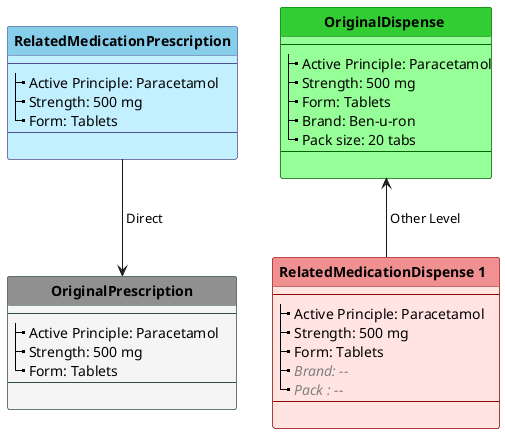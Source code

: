 @startuml
hide stereotype
hide circle
skinparam linetype polyline
skinparam shadowing false


'!pragma graphviz_dot smetana

skinparam class<<S>> {
 BorderColor DarkSlateGray
 BackgroundColor WhiteSmoke
 HeaderBackgroundColor #909090
}

skinparam class<<PhP>> {
 BorderColor #505090
 BackgroundColor APPLICATION
 HeaderBackgroundColor SkyBlue
}



skinparam class<<MP>> {
 BorderColor DarkGreen
 BackgroundColor PHYSICAL
 HeaderBackgroundColor LimeGreen
}


skinparam class<<PMP>> {
 BorderColor DarkRed
 BackgroundColor MistyRose
 HeaderBackgroundColor #f09090
}





    class "**OriginalPrescription**" as S<<S>> {
      --
      |_ Active Principle: Paracetamol     
      |_ Strength: 500 mg    
      |_ Form: Tablets
      --
        
    }

    class " **RelatedMedicationPrescription** " as PhP<<PhP>> {
      --
      |_ Active Principle: Paracetamol
      |_ Strength: 500 mg    
      |_ Form: Tablets
      --
      
    }

    class " **OriginalDispense ** " as MP<<MP>>{
      --
      |_ Active Principle: Paracetamol
      |_ Strength: 500 mg    
      |_ Form: Tablets
      |_ Brand: Ben-u-ron
      |_ Pack size: 20 tabs
      --
      
    }

    class " **RelatedMedicationDispense 1 **  " as PMP<<PMP>>{
      --
      |_ Active Principle: Paracetamol
      |_ Strength: 500 mg    
      |_ Form: Tablets
      |_ <color:gray>//Brand: --//
      |_ <color:gray>//Pack : -- //
      --
     
    }




  S <-u- PhP: " Direct"
  
  MP <-d- PMP: " Other Level"



@enduml